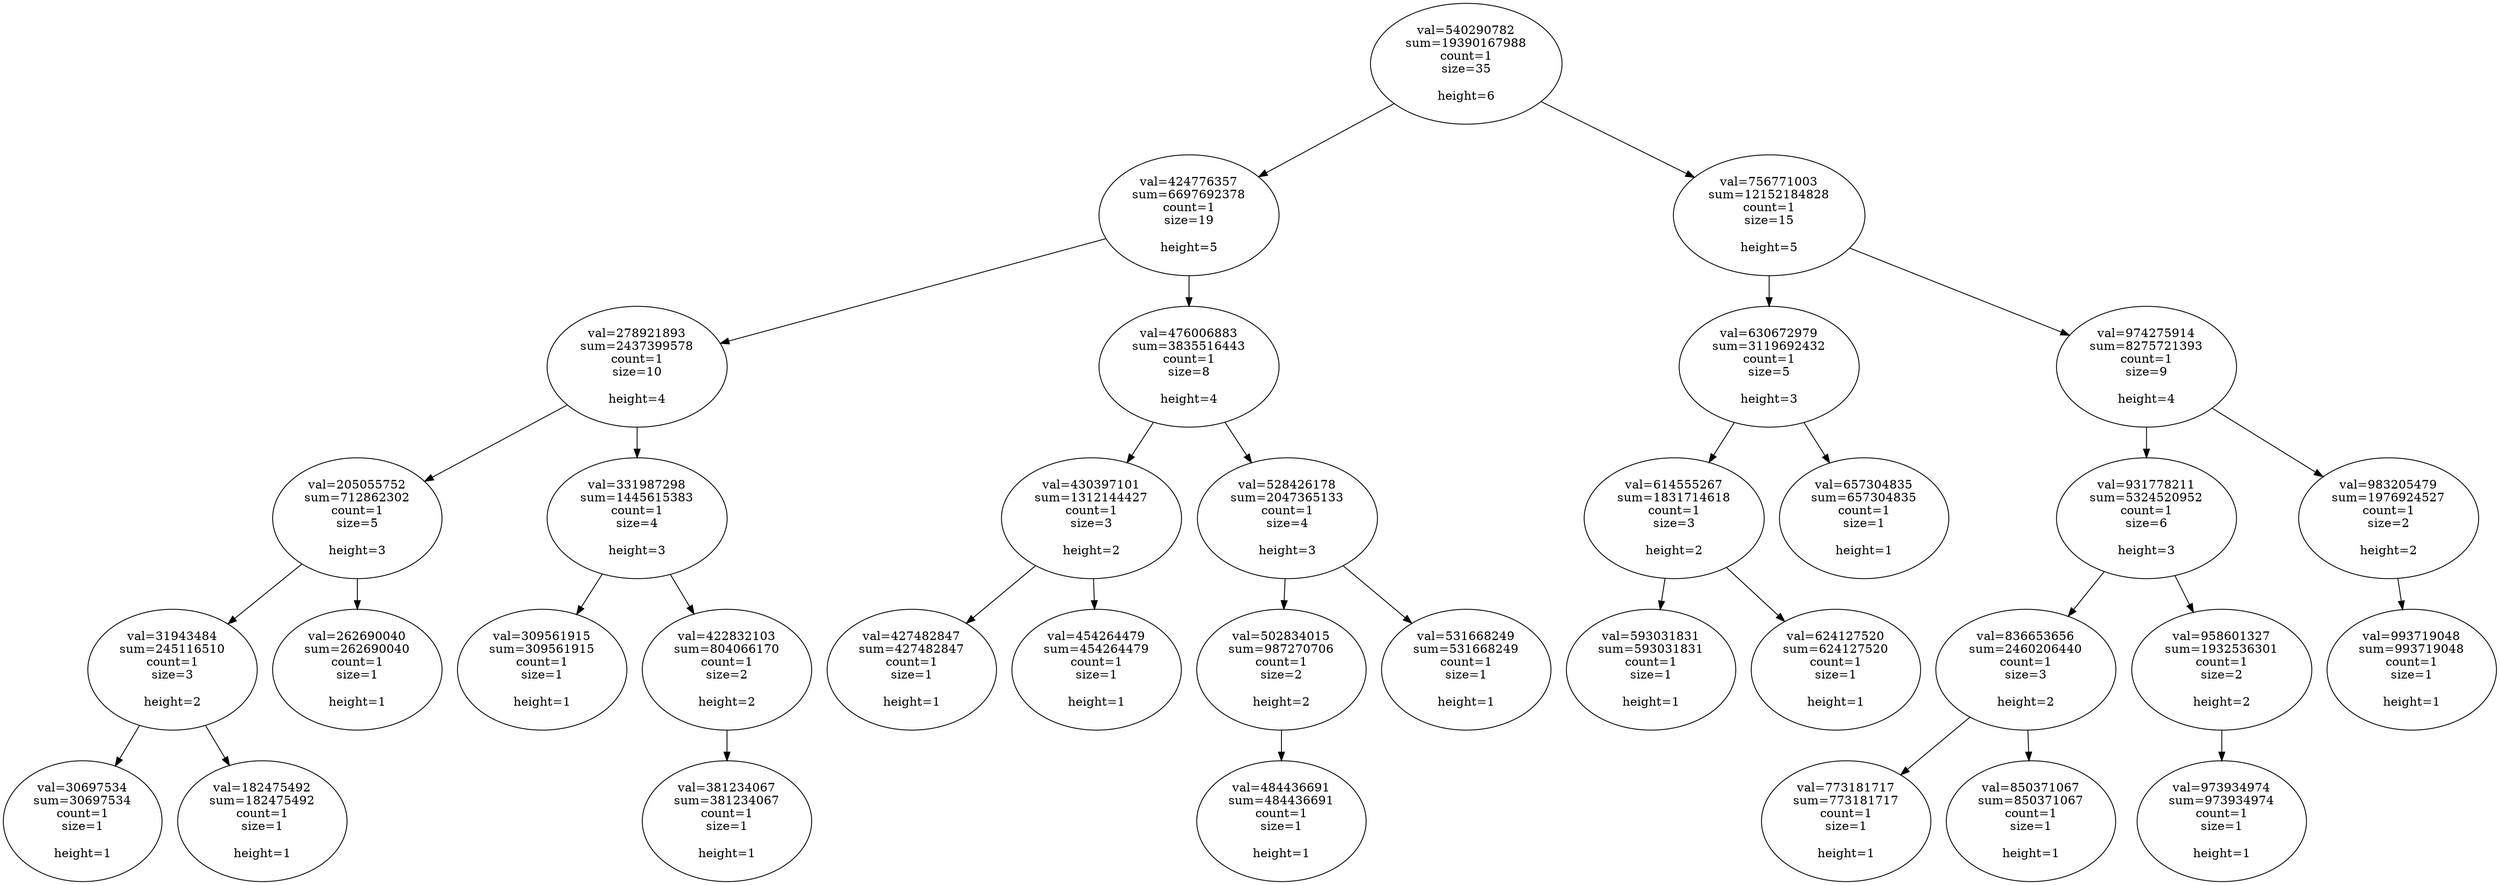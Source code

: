 digraph {
	1 [label=<val=30697534<BR/>sum=30697534<BR/>count=1<BR/>size=1<BR/><BR/>height=1<BR/>>]
	2 [label=<val=31943484<BR/>sum=245116510<BR/>count=1<BR/>size=3<BR/><BR/>height=2<BR/>>]
	3 [label=<val=182475492<BR/>sum=182475492<BR/>count=1<BR/>size=1<BR/><BR/>height=1<BR/>>]
	2 -> 1
	2 -> 3
	4 [label=<val=205055752<BR/>sum=712862302<BR/>count=1<BR/>size=5<BR/><BR/>height=3<BR/>>]
	5 [label=<val=262690040<BR/>sum=262690040<BR/>count=1<BR/>size=1<BR/><BR/>height=1<BR/>>]
	4 -> 2
	4 -> 5
	6 [label=<val=278921893<BR/>sum=2437399578<BR/>count=1<BR/>size=10<BR/><BR/>height=4<BR/>>]
	7 [label=<val=309561915<BR/>sum=309561915<BR/>count=1<BR/>size=1<BR/><BR/>height=1<BR/>>]
	8 [label=<val=331987298<BR/>sum=1445615383<BR/>count=1<BR/>size=4<BR/><BR/>height=3<BR/>>]
	9 [label=<val=381234067<BR/>sum=381234067<BR/>count=1<BR/>size=1<BR/><BR/>height=1<BR/>>]
	10 [label=<val=422832103<BR/>sum=804066170<BR/>count=1<BR/>size=2<BR/><BR/>height=2<BR/>>]
	10 -> 9
	8 -> 7
	8 -> 10
	6 -> 4
	6 -> 8
	11 [label=<val=424776357<BR/>sum=6697692378<BR/>count=1<BR/>size=19<BR/><BR/>height=5<BR/>>]
	12 [label=<val=427482847<BR/>sum=427482847<BR/>count=1<BR/>size=1<BR/><BR/>height=1<BR/>>]
	13 [label=<val=430397101<BR/>sum=1312144427<BR/>count=1<BR/>size=3<BR/><BR/>height=2<BR/>>]
	14 [label=<val=454264479<BR/>sum=454264479<BR/>count=1<BR/>size=1<BR/><BR/>height=1<BR/>>]
	13 -> 12
	13 -> 14
	15 [label=<val=476006883<BR/>sum=3835516443<BR/>count=1<BR/>size=8<BR/><BR/>height=4<BR/>>]
	16 [label=<val=484436691<BR/>sum=484436691<BR/>count=1<BR/>size=1<BR/><BR/>height=1<BR/>>]
	17 [label=<val=502834015<BR/>sum=987270706<BR/>count=1<BR/>size=2<BR/><BR/>height=2<BR/>>]
	17 -> 16
	18 [label=<val=528426178<BR/>sum=2047365133<BR/>count=1<BR/>size=4<BR/><BR/>height=3<BR/>>]
	19 [label=<val=531668249<BR/>sum=531668249<BR/>count=1<BR/>size=1<BR/><BR/>height=1<BR/>>]
	18 -> 17
	18 -> 19
	15 -> 13
	15 -> 18
	11 -> 6
	11 -> 15
	20 [label=<val=540290782<BR/>sum=19390167988<BR/>count=1<BR/>size=35<BR/><BR/>height=6<BR/>>]
	21 [label=<val=593031831<BR/>sum=593031831<BR/>count=1<BR/>size=1<BR/><BR/>height=1<BR/>>]
	22 [label=<val=614555267<BR/>sum=1831714618<BR/>count=1<BR/>size=3<BR/><BR/>height=2<BR/>>]
	23 [label=<val=624127520<BR/>sum=624127520<BR/>count=1<BR/>size=1<BR/><BR/>height=1<BR/>>]
	22 -> 21
	22 -> 23
	24 [label=<val=630672979<BR/>sum=3119692432<BR/>count=1<BR/>size=5<BR/><BR/>height=3<BR/>>]
	25 [label=<val=657304835<BR/>sum=657304835<BR/>count=1<BR/>size=1<BR/><BR/>height=1<BR/>>]
	24 -> 22
	24 -> 25
	26 [label=<val=756771003<BR/>sum=12152184828<BR/>count=1<BR/>size=15<BR/><BR/>height=5<BR/>>]
	27 [label=<val=773181717<BR/>sum=773181717<BR/>count=1<BR/>size=1<BR/><BR/>height=1<BR/>>]
	28 [label=<val=836653656<BR/>sum=2460206440<BR/>count=1<BR/>size=3<BR/><BR/>height=2<BR/>>]
	29 [label=<val=850371067<BR/>sum=850371067<BR/>count=1<BR/>size=1<BR/><BR/>height=1<BR/>>]
	28 -> 27
	28 -> 29
	30 [label=<val=931778211<BR/>sum=5324520952<BR/>count=1<BR/>size=6<BR/><BR/>height=3<BR/>>]
	31 [label=<val=958601327<BR/>sum=1932536301<BR/>count=1<BR/>size=2<BR/><BR/>height=2<BR/>>]
	32 [label=<val=973934974<BR/>sum=973934974<BR/>count=1<BR/>size=1<BR/><BR/>height=1<BR/>>]
	31 -> 32
	30 -> 28
	30 -> 31
	33 [label=<val=974275914<BR/>sum=8275721393<BR/>count=1<BR/>size=9<BR/><BR/>height=4<BR/>>]
	34 [label=<val=983205479<BR/>sum=1976924527<BR/>count=1<BR/>size=2<BR/><BR/>height=2<BR/>>]
	35 [label=<val=993719048<BR/>sum=993719048<BR/>count=1<BR/>size=1<BR/><BR/>height=1<BR/>>]
	34 -> 35
	33 -> 30
	33 -> 34
	26 -> 24
	26 -> 33
	20 -> 11
	20 -> 26
{rank=source;20}
}

